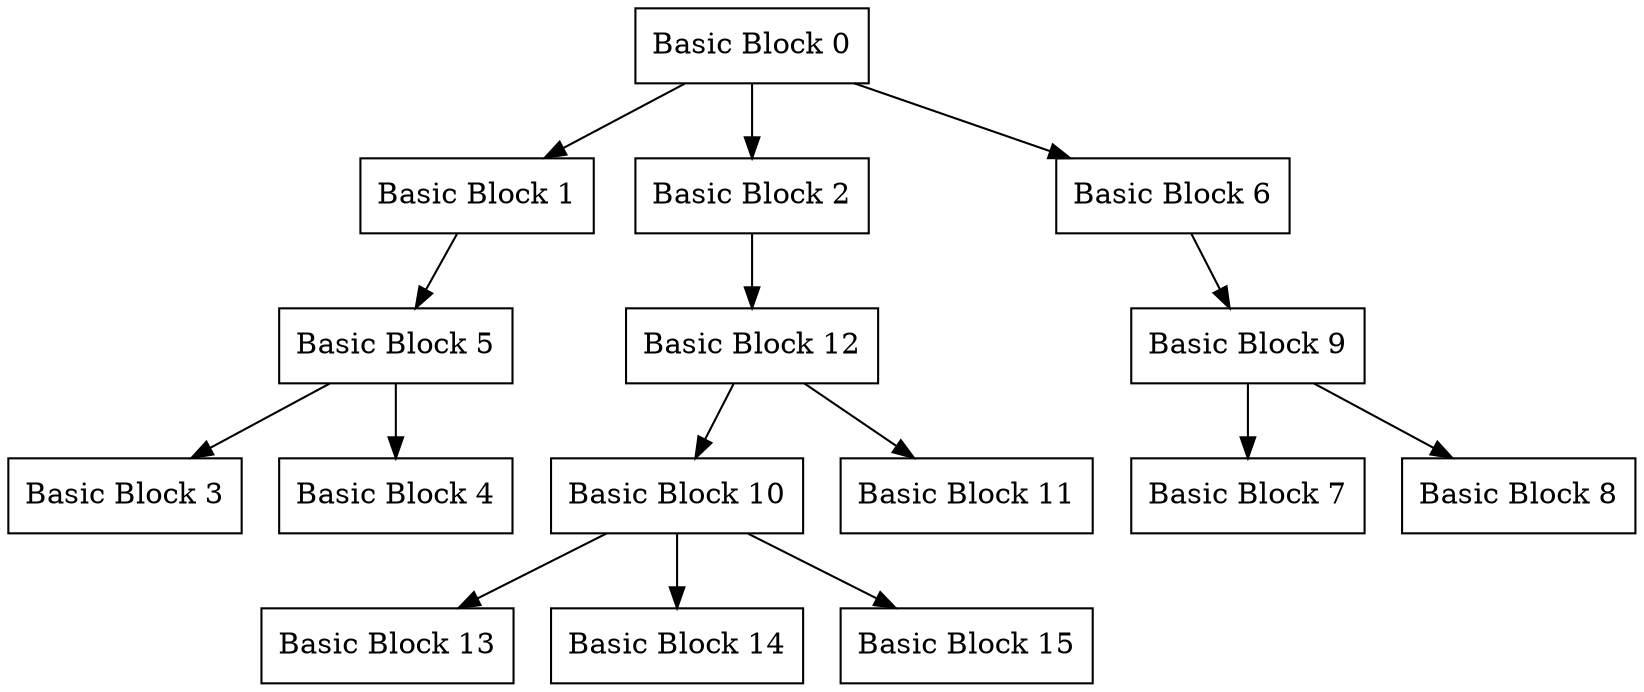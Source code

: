digraph foo {

"Basic Block 0" [shape=box];
"Basic Block 1" [shape=box];
"Basic Block 2" [shape=box];
"Basic Block 3" [shape=box];
"Basic Block 4" [shape=box];
"Basic Block 5" [shape=box];
"Basic Block 6" [shape=box];
"Basic Block 7" [shape=box];
"Basic Block 8" [shape=box];
"Basic Block 9" [shape=box];
"Basic Block 10" [shape=box];
"Basic Block 11" [shape=box];
"Basic Block 12" [shape=box];
"Basic Block 13" [shape=box];
"Basic Block 14" [shape=box];
"Basic Block 15" [shape=box];

"Basic Block 0" -> "Basic Block 1";
"Basic Block 0" -> "Basic Block 2";
"Basic Block 0" -> "Basic Block 6";
"Basic Block 1" -> "Basic Block 5";
"Basic Block 2" -> "Basic Block 12";
"Basic Block 5" -> "Basic Block 3";
"Basic Block 5" -> "Basic Block 4";
"Basic Block 6" -> "Basic Block 9";
"Basic Block 9" -> "Basic Block 7";
"Basic Block 9" -> "Basic Block 8";
"Basic Block 10" -> "Basic Block 13";
"Basic Block 10" -> "Basic Block 14";
"Basic Block 10" -> "Basic Block 15";
"Basic Block 12" -> "Basic Block 10";
"Basic Block 12" -> "Basic Block 11";

}